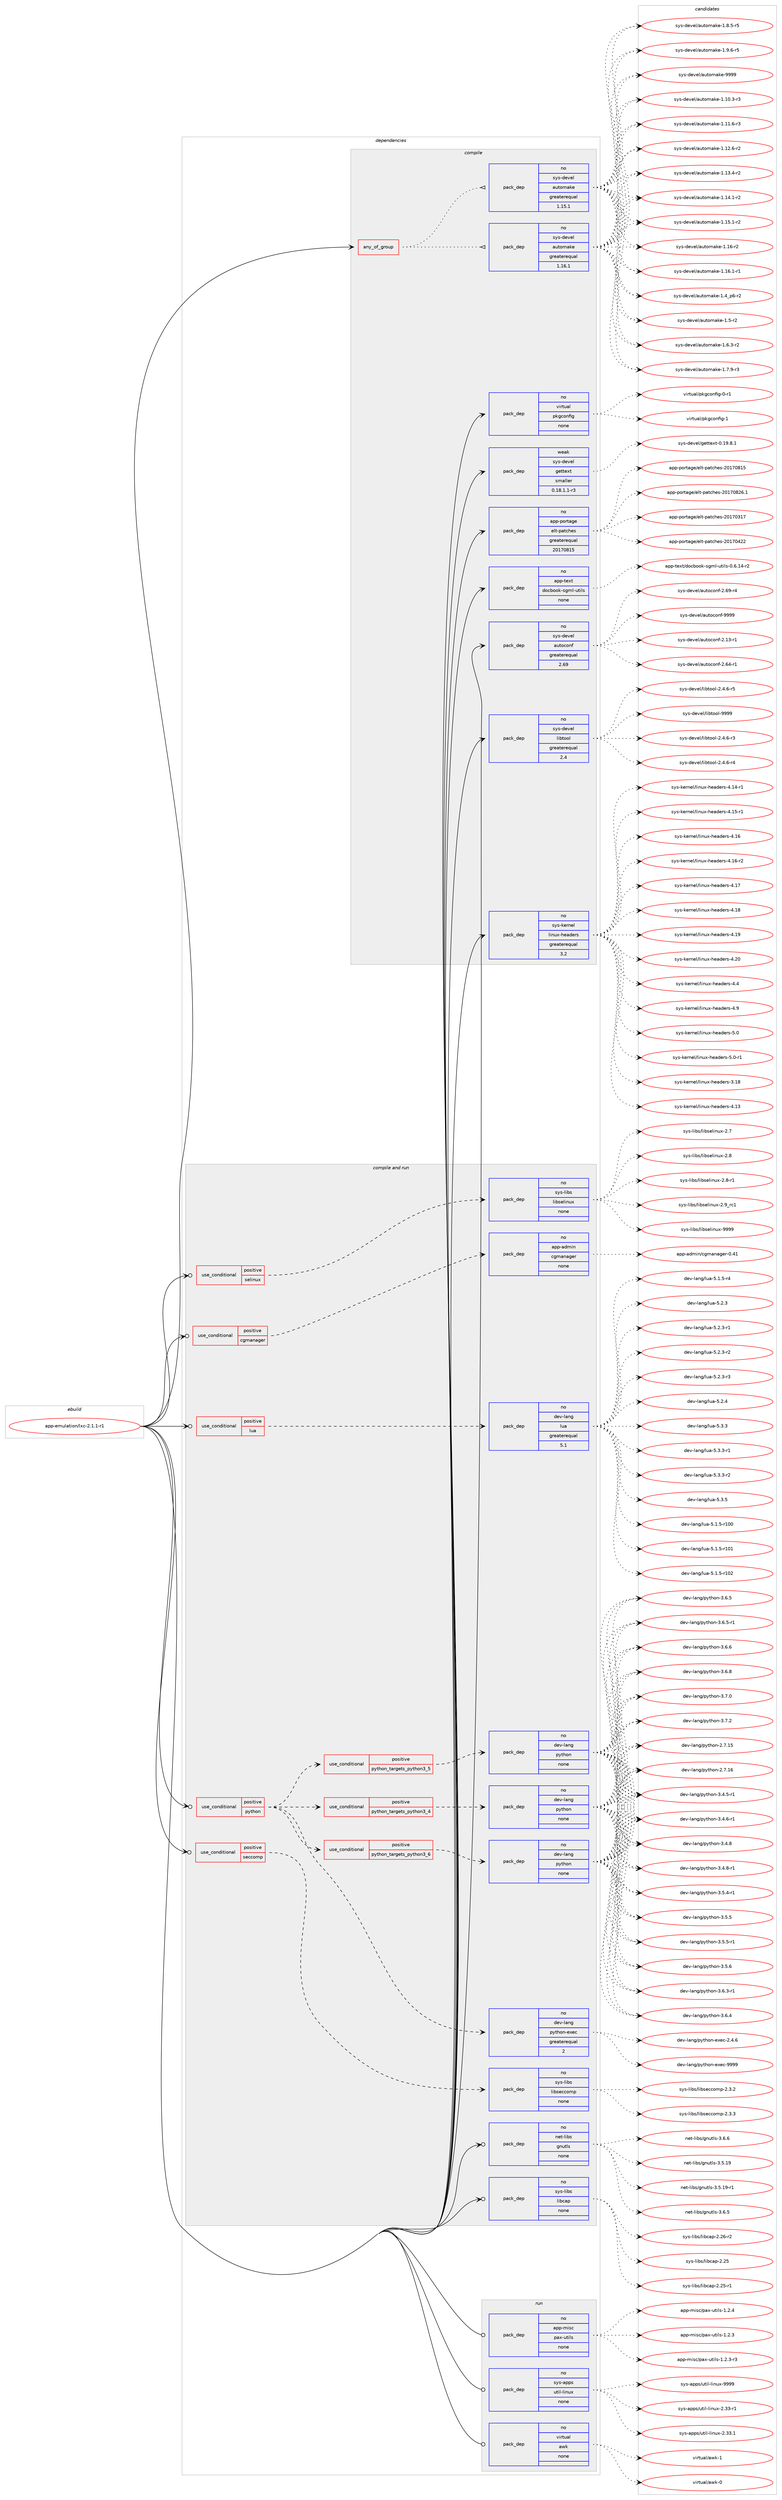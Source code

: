 digraph prolog {

# *************
# Graph options
# *************

newrank=true;
concentrate=true;
compound=true;
graph [rankdir=LR,fontname=Helvetica,fontsize=10,ranksep=1.5];#, ranksep=2.5, nodesep=0.2];
edge  [arrowhead=vee];
node  [fontname=Helvetica,fontsize=10];

# **********
# The ebuild
# **********

subgraph cluster_leftcol {
color=gray;
rank=same;
label=<<i>ebuild</i>>;
id [label="app-emulation/lxc-2.1.1-r1", color=red, width=4, href="../app-emulation/lxc-2.1.1-r1.svg"];
}

# ****************
# The dependencies
# ****************

subgraph cluster_midcol {
color=gray;
label=<<i>dependencies</i>>;
subgraph cluster_compile {
fillcolor="#eeeeee";
style=filled;
label=<<i>compile</i>>;
subgraph any19476 {
dependency1287034 [label=<<TABLE BORDER="0" CELLBORDER="1" CELLSPACING="0" CELLPADDING="4"><TR><TD CELLPADDING="10">any_of_group</TD></TR></TABLE>>, shape=none, color=red];subgraph pack916789 {
dependency1287035 [label=<<TABLE BORDER="0" CELLBORDER="1" CELLSPACING="0" CELLPADDING="4" WIDTH="220"><TR><TD ROWSPAN="6" CELLPADDING="30">pack_dep</TD></TR><TR><TD WIDTH="110">no</TD></TR><TR><TD>sys-devel</TD></TR><TR><TD>automake</TD></TR><TR><TD>greaterequal</TD></TR><TR><TD>1.16.1</TD></TR></TABLE>>, shape=none, color=blue];
}
dependency1287034:e -> dependency1287035:w [weight=20,style="dotted",arrowhead="oinv"];
subgraph pack916790 {
dependency1287036 [label=<<TABLE BORDER="0" CELLBORDER="1" CELLSPACING="0" CELLPADDING="4" WIDTH="220"><TR><TD ROWSPAN="6" CELLPADDING="30">pack_dep</TD></TR><TR><TD WIDTH="110">no</TD></TR><TR><TD>sys-devel</TD></TR><TR><TD>automake</TD></TR><TR><TD>greaterequal</TD></TR><TR><TD>1.15.1</TD></TR></TABLE>>, shape=none, color=blue];
}
dependency1287034:e -> dependency1287036:w [weight=20,style="dotted",arrowhead="oinv"];
}
id:e -> dependency1287034:w [weight=20,style="solid",arrowhead="vee"];
subgraph pack916791 {
dependency1287037 [label=<<TABLE BORDER="0" CELLBORDER="1" CELLSPACING="0" CELLPADDING="4" WIDTH="220"><TR><TD ROWSPAN="6" CELLPADDING="30">pack_dep</TD></TR><TR><TD WIDTH="110">no</TD></TR><TR><TD>app-portage</TD></TR><TR><TD>elt-patches</TD></TR><TR><TD>greaterequal</TD></TR><TR><TD>20170815</TD></TR></TABLE>>, shape=none, color=blue];
}
id:e -> dependency1287037:w [weight=20,style="solid",arrowhead="vee"];
subgraph pack916792 {
dependency1287038 [label=<<TABLE BORDER="0" CELLBORDER="1" CELLSPACING="0" CELLPADDING="4" WIDTH="220"><TR><TD ROWSPAN="6" CELLPADDING="30">pack_dep</TD></TR><TR><TD WIDTH="110">no</TD></TR><TR><TD>app-text</TD></TR><TR><TD>docbook-sgml-utils</TD></TR><TR><TD>none</TD></TR><TR><TD></TD></TR></TABLE>>, shape=none, color=blue];
}
id:e -> dependency1287038:w [weight=20,style="solid",arrowhead="vee"];
subgraph pack916793 {
dependency1287039 [label=<<TABLE BORDER="0" CELLBORDER="1" CELLSPACING="0" CELLPADDING="4" WIDTH="220"><TR><TD ROWSPAN="6" CELLPADDING="30">pack_dep</TD></TR><TR><TD WIDTH="110">no</TD></TR><TR><TD>sys-devel</TD></TR><TR><TD>autoconf</TD></TR><TR><TD>greaterequal</TD></TR><TR><TD>2.69</TD></TR></TABLE>>, shape=none, color=blue];
}
id:e -> dependency1287039:w [weight=20,style="solid",arrowhead="vee"];
subgraph pack916794 {
dependency1287040 [label=<<TABLE BORDER="0" CELLBORDER="1" CELLSPACING="0" CELLPADDING="4" WIDTH="220"><TR><TD ROWSPAN="6" CELLPADDING="30">pack_dep</TD></TR><TR><TD WIDTH="110">no</TD></TR><TR><TD>sys-devel</TD></TR><TR><TD>libtool</TD></TR><TR><TD>greaterequal</TD></TR><TR><TD>2.4</TD></TR></TABLE>>, shape=none, color=blue];
}
id:e -> dependency1287040:w [weight=20,style="solid",arrowhead="vee"];
subgraph pack916795 {
dependency1287041 [label=<<TABLE BORDER="0" CELLBORDER="1" CELLSPACING="0" CELLPADDING="4" WIDTH="220"><TR><TD ROWSPAN="6" CELLPADDING="30">pack_dep</TD></TR><TR><TD WIDTH="110">no</TD></TR><TR><TD>sys-kernel</TD></TR><TR><TD>linux-headers</TD></TR><TR><TD>greaterequal</TD></TR><TR><TD>3.2</TD></TR></TABLE>>, shape=none, color=blue];
}
id:e -> dependency1287041:w [weight=20,style="solid",arrowhead="vee"];
subgraph pack916796 {
dependency1287042 [label=<<TABLE BORDER="0" CELLBORDER="1" CELLSPACING="0" CELLPADDING="4" WIDTH="220"><TR><TD ROWSPAN="6" CELLPADDING="30">pack_dep</TD></TR><TR><TD WIDTH="110">no</TD></TR><TR><TD>virtual</TD></TR><TR><TD>pkgconfig</TD></TR><TR><TD>none</TD></TR><TR><TD></TD></TR></TABLE>>, shape=none, color=blue];
}
id:e -> dependency1287042:w [weight=20,style="solid",arrowhead="vee"];
subgraph pack916797 {
dependency1287043 [label=<<TABLE BORDER="0" CELLBORDER="1" CELLSPACING="0" CELLPADDING="4" WIDTH="220"><TR><TD ROWSPAN="6" CELLPADDING="30">pack_dep</TD></TR><TR><TD WIDTH="110">weak</TD></TR><TR><TD>sys-devel</TD></TR><TR><TD>gettext</TD></TR><TR><TD>smaller</TD></TR><TR><TD>0.18.1.1-r3</TD></TR></TABLE>>, shape=none, color=blue];
}
id:e -> dependency1287043:w [weight=20,style="solid",arrowhead="vee"];
}
subgraph cluster_compileandrun {
fillcolor="#eeeeee";
style=filled;
label=<<i>compile and run</i>>;
subgraph cond350241 {
dependency1287044 [label=<<TABLE BORDER="0" CELLBORDER="1" CELLSPACING="0" CELLPADDING="4"><TR><TD ROWSPAN="3" CELLPADDING="10">use_conditional</TD></TR><TR><TD>positive</TD></TR><TR><TD>cgmanager</TD></TR></TABLE>>, shape=none, color=red];
subgraph pack916798 {
dependency1287045 [label=<<TABLE BORDER="0" CELLBORDER="1" CELLSPACING="0" CELLPADDING="4" WIDTH="220"><TR><TD ROWSPAN="6" CELLPADDING="30">pack_dep</TD></TR><TR><TD WIDTH="110">no</TD></TR><TR><TD>app-admin</TD></TR><TR><TD>cgmanager</TD></TR><TR><TD>none</TD></TR><TR><TD></TD></TR></TABLE>>, shape=none, color=blue];
}
dependency1287044:e -> dependency1287045:w [weight=20,style="dashed",arrowhead="vee"];
}
id:e -> dependency1287044:w [weight=20,style="solid",arrowhead="odotvee"];
subgraph cond350242 {
dependency1287046 [label=<<TABLE BORDER="0" CELLBORDER="1" CELLSPACING="0" CELLPADDING="4"><TR><TD ROWSPAN="3" CELLPADDING="10">use_conditional</TD></TR><TR><TD>positive</TD></TR><TR><TD>lua</TD></TR></TABLE>>, shape=none, color=red];
subgraph pack916799 {
dependency1287047 [label=<<TABLE BORDER="0" CELLBORDER="1" CELLSPACING="0" CELLPADDING="4" WIDTH="220"><TR><TD ROWSPAN="6" CELLPADDING="30">pack_dep</TD></TR><TR><TD WIDTH="110">no</TD></TR><TR><TD>dev-lang</TD></TR><TR><TD>lua</TD></TR><TR><TD>greaterequal</TD></TR><TR><TD>5.1</TD></TR></TABLE>>, shape=none, color=blue];
}
dependency1287046:e -> dependency1287047:w [weight=20,style="dashed",arrowhead="vee"];
}
id:e -> dependency1287046:w [weight=20,style="solid",arrowhead="odotvee"];
subgraph cond350243 {
dependency1287048 [label=<<TABLE BORDER="0" CELLBORDER="1" CELLSPACING="0" CELLPADDING="4"><TR><TD ROWSPAN="3" CELLPADDING="10">use_conditional</TD></TR><TR><TD>positive</TD></TR><TR><TD>python</TD></TR></TABLE>>, shape=none, color=red];
subgraph cond350244 {
dependency1287049 [label=<<TABLE BORDER="0" CELLBORDER="1" CELLSPACING="0" CELLPADDING="4"><TR><TD ROWSPAN="3" CELLPADDING="10">use_conditional</TD></TR><TR><TD>positive</TD></TR><TR><TD>python_targets_python3_4</TD></TR></TABLE>>, shape=none, color=red];
subgraph pack916800 {
dependency1287050 [label=<<TABLE BORDER="0" CELLBORDER="1" CELLSPACING="0" CELLPADDING="4" WIDTH="220"><TR><TD ROWSPAN="6" CELLPADDING="30">pack_dep</TD></TR><TR><TD WIDTH="110">no</TD></TR><TR><TD>dev-lang</TD></TR><TR><TD>python</TD></TR><TR><TD>none</TD></TR><TR><TD></TD></TR></TABLE>>, shape=none, color=blue];
}
dependency1287049:e -> dependency1287050:w [weight=20,style="dashed",arrowhead="vee"];
}
dependency1287048:e -> dependency1287049:w [weight=20,style="dashed",arrowhead="vee"];
subgraph cond350245 {
dependency1287051 [label=<<TABLE BORDER="0" CELLBORDER="1" CELLSPACING="0" CELLPADDING="4"><TR><TD ROWSPAN="3" CELLPADDING="10">use_conditional</TD></TR><TR><TD>positive</TD></TR><TR><TD>python_targets_python3_5</TD></TR></TABLE>>, shape=none, color=red];
subgraph pack916801 {
dependency1287052 [label=<<TABLE BORDER="0" CELLBORDER="1" CELLSPACING="0" CELLPADDING="4" WIDTH="220"><TR><TD ROWSPAN="6" CELLPADDING="30">pack_dep</TD></TR><TR><TD WIDTH="110">no</TD></TR><TR><TD>dev-lang</TD></TR><TR><TD>python</TD></TR><TR><TD>none</TD></TR><TR><TD></TD></TR></TABLE>>, shape=none, color=blue];
}
dependency1287051:e -> dependency1287052:w [weight=20,style="dashed",arrowhead="vee"];
}
dependency1287048:e -> dependency1287051:w [weight=20,style="dashed",arrowhead="vee"];
subgraph cond350246 {
dependency1287053 [label=<<TABLE BORDER="0" CELLBORDER="1" CELLSPACING="0" CELLPADDING="4"><TR><TD ROWSPAN="3" CELLPADDING="10">use_conditional</TD></TR><TR><TD>positive</TD></TR><TR><TD>python_targets_python3_6</TD></TR></TABLE>>, shape=none, color=red];
subgraph pack916802 {
dependency1287054 [label=<<TABLE BORDER="0" CELLBORDER="1" CELLSPACING="0" CELLPADDING="4" WIDTH="220"><TR><TD ROWSPAN="6" CELLPADDING="30">pack_dep</TD></TR><TR><TD WIDTH="110">no</TD></TR><TR><TD>dev-lang</TD></TR><TR><TD>python</TD></TR><TR><TD>none</TD></TR><TR><TD></TD></TR></TABLE>>, shape=none, color=blue];
}
dependency1287053:e -> dependency1287054:w [weight=20,style="dashed",arrowhead="vee"];
}
dependency1287048:e -> dependency1287053:w [weight=20,style="dashed",arrowhead="vee"];
subgraph pack916803 {
dependency1287055 [label=<<TABLE BORDER="0" CELLBORDER="1" CELLSPACING="0" CELLPADDING="4" WIDTH="220"><TR><TD ROWSPAN="6" CELLPADDING="30">pack_dep</TD></TR><TR><TD WIDTH="110">no</TD></TR><TR><TD>dev-lang</TD></TR><TR><TD>python-exec</TD></TR><TR><TD>greaterequal</TD></TR><TR><TD>2</TD></TR></TABLE>>, shape=none, color=blue];
}
dependency1287048:e -> dependency1287055:w [weight=20,style="dashed",arrowhead="vee"];
}
id:e -> dependency1287048:w [weight=20,style="solid",arrowhead="odotvee"];
subgraph cond350247 {
dependency1287056 [label=<<TABLE BORDER="0" CELLBORDER="1" CELLSPACING="0" CELLPADDING="4"><TR><TD ROWSPAN="3" CELLPADDING="10">use_conditional</TD></TR><TR><TD>positive</TD></TR><TR><TD>seccomp</TD></TR></TABLE>>, shape=none, color=red];
subgraph pack916804 {
dependency1287057 [label=<<TABLE BORDER="0" CELLBORDER="1" CELLSPACING="0" CELLPADDING="4" WIDTH="220"><TR><TD ROWSPAN="6" CELLPADDING="30">pack_dep</TD></TR><TR><TD WIDTH="110">no</TD></TR><TR><TD>sys-libs</TD></TR><TR><TD>libseccomp</TD></TR><TR><TD>none</TD></TR><TR><TD></TD></TR></TABLE>>, shape=none, color=blue];
}
dependency1287056:e -> dependency1287057:w [weight=20,style="dashed",arrowhead="vee"];
}
id:e -> dependency1287056:w [weight=20,style="solid",arrowhead="odotvee"];
subgraph cond350248 {
dependency1287058 [label=<<TABLE BORDER="0" CELLBORDER="1" CELLSPACING="0" CELLPADDING="4"><TR><TD ROWSPAN="3" CELLPADDING="10">use_conditional</TD></TR><TR><TD>positive</TD></TR><TR><TD>selinux</TD></TR></TABLE>>, shape=none, color=red];
subgraph pack916805 {
dependency1287059 [label=<<TABLE BORDER="0" CELLBORDER="1" CELLSPACING="0" CELLPADDING="4" WIDTH="220"><TR><TD ROWSPAN="6" CELLPADDING="30">pack_dep</TD></TR><TR><TD WIDTH="110">no</TD></TR><TR><TD>sys-libs</TD></TR><TR><TD>libselinux</TD></TR><TR><TD>none</TD></TR><TR><TD></TD></TR></TABLE>>, shape=none, color=blue];
}
dependency1287058:e -> dependency1287059:w [weight=20,style="dashed",arrowhead="vee"];
}
id:e -> dependency1287058:w [weight=20,style="solid",arrowhead="odotvee"];
subgraph pack916806 {
dependency1287060 [label=<<TABLE BORDER="0" CELLBORDER="1" CELLSPACING="0" CELLPADDING="4" WIDTH="220"><TR><TD ROWSPAN="6" CELLPADDING="30">pack_dep</TD></TR><TR><TD WIDTH="110">no</TD></TR><TR><TD>net-libs</TD></TR><TR><TD>gnutls</TD></TR><TR><TD>none</TD></TR><TR><TD></TD></TR></TABLE>>, shape=none, color=blue];
}
id:e -> dependency1287060:w [weight=20,style="solid",arrowhead="odotvee"];
subgraph pack916807 {
dependency1287061 [label=<<TABLE BORDER="0" CELLBORDER="1" CELLSPACING="0" CELLPADDING="4" WIDTH="220"><TR><TD ROWSPAN="6" CELLPADDING="30">pack_dep</TD></TR><TR><TD WIDTH="110">no</TD></TR><TR><TD>sys-libs</TD></TR><TR><TD>libcap</TD></TR><TR><TD>none</TD></TR><TR><TD></TD></TR></TABLE>>, shape=none, color=blue];
}
id:e -> dependency1287061:w [weight=20,style="solid",arrowhead="odotvee"];
}
subgraph cluster_run {
fillcolor="#eeeeee";
style=filled;
label=<<i>run</i>>;
subgraph pack916808 {
dependency1287062 [label=<<TABLE BORDER="0" CELLBORDER="1" CELLSPACING="0" CELLPADDING="4" WIDTH="220"><TR><TD ROWSPAN="6" CELLPADDING="30">pack_dep</TD></TR><TR><TD WIDTH="110">no</TD></TR><TR><TD>app-misc</TD></TR><TR><TD>pax-utils</TD></TR><TR><TD>none</TD></TR><TR><TD></TD></TR></TABLE>>, shape=none, color=blue];
}
id:e -> dependency1287062:w [weight=20,style="solid",arrowhead="odot"];
subgraph pack916809 {
dependency1287063 [label=<<TABLE BORDER="0" CELLBORDER="1" CELLSPACING="0" CELLPADDING="4" WIDTH="220"><TR><TD ROWSPAN="6" CELLPADDING="30">pack_dep</TD></TR><TR><TD WIDTH="110">no</TD></TR><TR><TD>sys-apps</TD></TR><TR><TD>util-linux</TD></TR><TR><TD>none</TD></TR><TR><TD></TD></TR></TABLE>>, shape=none, color=blue];
}
id:e -> dependency1287063:w [weight=20,style="solid",arrowhead="odot"];
subgraph pack916810 {
dependency1287064 [label=<<TABLE BORDER="0" CELLBORDER="1" CELLSPACING="0" CELLPADDING="4" WIDTH="220"><TR><TD ROWSPAN="6" CELLPADDING="30">pack_dep</TD></TR><TR><TD WIDTH="110">no</TD></TR><TR><TD>virtual</TD></TR><TR><TD>awk</TD></TR><TR><TD>none</TD></TR><TR><TD></TD></TR></TABLE>>, shape=none, color=blue];
}
id:e -> dependency1287064:w [weight=20,style="solid",arrowhead="odot"];
}
}

# **************
# The candidates
# **************

subgraph cluster_choices {
rank=same;
color=gray;
label=<<i>candidates</i>>;

subgraph choice916789 {
color=black;
nodesep=1;
choice11512111545100101118101108479711711611110997107101454946494846514511451 [label="sys-devel/automake-1.10.3-r3", color=red, width=4,href="../sys-devel/automake-1.10.3-r3.svg"];
choice11512111545100101118101108479711711611110997107101454946494946544511451 [label="sys-devel/automake-1.11.6-r3", color=red, width=4,href="../sys-devel/automake-1.11.6-r3.svg"];
choice11512111545100101118101108479711711611110997107101454946495046544511450 [label="sys-devel/automake-1.12.6-r2", color=red, width=4,href="../sys-devel/automake-1.12.6-r2.svg"];
choice11512111545100101118101108479711711611110997107101454946495146524511450 [label="sys-devel/automake-1.13.4-r2", color=red, width=4,href="../sys-devel/automake-1.13.4-r2.svg"];
choice11512111545100101118101108479711711611110997107101454946495246494511450 [label="sys-devel/automake-1.14.1-r2", color=red, width=4,href="../sys-devel/automake-1.14.1-r2.svg"];
choice11512111545100101118101108479711711611110997107101454946495346494511450 [label="sys-devel/automake-1.15.1-r2", color=red, width=4,href="../sys-devel/automake-1.15.1-r2.svg"];
choice1151211154510010111810110847971171161111099710710145494649544511450 [label="sys-devel/automake-1.16-r2", color=red, width=4,href="../sys-devel/automake-1.16-r2.svg"];
choice11512111545100101118101108479711711611110997107101454946495446494511449 [label="sys-devel/automake-1.16.1-r1", color=red, width=4,href="../sys-devel/automake-1.16.1-r1.svg"];
choice115121115451001011181011084797117116111109971071014549465295112544511450 [label="sys-devel/automake-1.4_p6-r2", color=red, width=4,href="../sys-devel/automake-1.4_p6-r2.svg"];
choice11512111545100101118101108479711711611110997107101454946534511450 [label="sys-devel/automake-1.5-r2", color=red, width=4,href="../sys-devel/automake-1.5-r2.svg"];
choice115121115451001011181011084797117116111109971071014549465446514511450 [label="sys-devel/automake-1.6.3-r2", color=red, width=4,href="../sys-devel/automake-1.6.3-r2.svg"];
choice115121115451001011181011084797117116111109971071014549465546574511451 [label="sys-devel/automake-1.7.9-r3", color=red, width=4,href="../sys-devel/automake-1.7.9-r3.svg"];
choice115121115451001011181011084797117116111109971071014549465646534511453 [label="sys-devel/automake-1.8.5-r5", color=red, width=4,href="../sys-devel/automake-1.8.5-r5.svg"];
choice115121115451001011181011084797117116111109971071014549465746544511453 [label="sys-devel/automake-1.9.6-r5", color=red, width=4,href="../sys-devel/automake-1.9.6-r5.svg"];
choice115121115451001011181011084797117116111109971071014557575757 [label="sys-devel/automake-9999", color=red, width=4,href="../sys-devel/automake-9999.svg"];
dependency1287035:e -> choice11512111545100101118101108479711711611110997107101454946494846514511451:w [style=dotted,weight="100"];
dependency1287035:e -> choice11512111545100101118101108479711711611110997107101454946494946544511451:w [style=dotted,weight="100"];
dependency1287035:e -> choice11512111545100101118101108479711711611110997107101454946495046544511450:w [style=dotted,weight="100"];
dependency1287035:e -> choice11512111545100101118101108479711711611110997107101454946495146524511450:w [style=dotted,weight="100"];
dependency1287035:e -> choice11512111545100101118101108479711711611110997107101454946495246494511450:w [style=dotted,weight="100"];
dependency1287035:e -> choice11512111545100101118101108479711711611110997107101454946495346494511450:w [style=dotted,weight="100"];
dependency1287035:e -> choice1151211154510010111810110847971171161111099710710145494649544511450:w [style=dotted,weight="100"];
dependency1287035:e -> choice11512111545100101118101108479711711611110997107101454946495446494511449:w [style=dotted,weight="100"];
dependency1287035:e -> choice115121115451001011181011084797117116111109971071014549465295112544511450:w [style=dotted,weight="100"];
dependency1287035:e -> choice11512111545100101118101108479711711611110997107101454946534511450:w [style=dotted,weight="100"];
dependency1287035:e -> choice115121115451001011181011084797117116111109971071014549465446514511450:w [style=dotted,weight="100"];
dependency1287035:e -> choice115121115451001011181011084797117116111109971071014549465546574511451:w [style=dotted,weight="100"];
dependency1287035:e -> choice115121115451001011181011084797117116111109971071014549465646534511453:w [style=dotted,weight="100"];
dependency1287035:e -> choice115121115451001011181011084797117116111109971071014549465746544511453:w [style=dotted,weight="100"];
dependency1287035:e -> choice115121115451001011181011084797117116111109971071014557575757:w [style=dotted,weight="100"];
}
subgraph choice916790 {
color=black;
nodesep=1;
choice11512111545100101118101108479711711611110997107101454946494846514511451 [label="sys-devel/automake-1.10.3-r3", color=red, width=4,href="../sys-devel/automake-1.10.3-r3.svg"];
choice11512111545100101118101108479711711611110997107101454946494946544511451 [label="sys-devel/automake-1.11.6-r3", color=red, width=4,href="../sys-devel/automake-1.11.6-r3.svg"];
choice11512111545100101118101108479711711611110997107101454946495046544511450 [label="sys-devel/automake-1.12.6-r2", color=red, width=4,href="../sys-devel/automake-1.12.6-r2.svg"];
choice11512111545100101118101108479711711611110997107101454946495146524511450 [label="sys-devel/automake-1.13.4-r2", color=red, width=4,href="../sys-devel/automake-1.13.4-r2.svg"];
choice11512111545100101118101108479711711611110997107101454946495246494511450 [label="sys-devel/automake-1.14.1-r2", color=red, width=4,href="../sys-devel/automake-1.14.1-r2.svg"];
choice11512111545100101118101108479711711611110997107101454946495346494511450 [label="sys-devel/automake-1.15.1-r2", color=red, width=4,href="../sys-devel/automake-1.15.1-r2.svg"];
choice1151211154510010111810110847971171161111099710710145494649544511450 [label="sys-devel/automake-1.16-r2", color=red, width=4,href="../sys-devel/automake-1.16-r2.svg"];
choice11512111545100101118101108479711711611110997107101454946495446494511449 [label="sys-devel/automake-1.16.1-r1", color=red, width=4,href="../sys-devel/automake-1.16.1-r1.svg"];
choice115121115451001011181011084797117116111109971071014549465295112544511450 [label="sys-devel/automake-1.4_p6-r2", color=red, width=4,href="../sys-devel/automake-1.4_p6-r2.svg"];
choice11512111545100101118101108479711711611110997107101454946534511450 [label="sys-devel/automake-1.5-r2", color=red, width=4,href="../sys-devel/automake-1.5-r2.svg"];
choice115121115451001011181011084797117116111109971071014549465446514511450 [label="sys-devel/automake-1.6.3-r2", color=red, width=4,href="../sys-devel/automake-1.6.3-r2.svg"];
choice115121115451001011181011084797117116111109971071014549465546574511451 [label="sys-devel/automake-1.7.9-r3", color=red, width=4,href="../sys-devel/automake-1.7.9-r3.svg"];
choice115121115451001011181011084797117116111109971071014549465646534511453 [label="sys-devel/automake-1.8.5-r5", color=red, width=4,href="../sys-devel/automake-1.8.5-r5.svg"];
choice115121115451001011181011084797117116111109971071014549465746544511453 [label="sys-devel/automake-1.9.6-r5", color=red, width=4,href="../sys-devel/automake-1.9.6-r5.svg"];
choice115121115451001011181011084797117116111109971071014557575757 [label="sys-devel/automake-9999", color=red, width=4,href="../sys-devel/automake-9999.svg"];
dependency1287036:e -> choice11512111545100101118101108479711711611110997107101454946494846514511451:w [style=dotted,weight="100"];
dependency1287036:e -> choice11512111545100101118101108479711711611110997107101454946494946544511451:w [style=dotted,weight="100"];
dependency1287036:e -> choice11512111545100101118101108479711711611110997107101454946495046544511450:w [style=dotted,weight="100"];
dependency1287036:e -> choice11512111545100101118101108479711711611110997107101454946495146524511450:w [style=dotted,weight="100"];
dependency1287036:e -> choice11512111545100101118101108479711711611110997107101454946495246494511450:w [style=dotted,weight="100"];
dependency1287036:e -> choice11512111545100101118101108479711711611110997107101454946495346494511450:w [style=dotted,weight="100"];
dependency1287036:e -> choice1151211154510010111810110847971171161111099710710145494649544511450:w [style=dotted,weight="100"];
dependency1287036:e -> choice11512111545100101118101108479711711611110997107101454946495446494511449:w [style=dotted,weight="100"];
dependency1287036:e -> choice115121115451001011181011084797117116111109971071014549465295112544511450:w [style=dotted,weight="100"];
dependency1287036:e -> choice11512111545100101118101108479711711611110997107101454946534511450:w [style=dotted,weight="100"];
dependency1287036:e -> choice115121115451001011181011084797117116111109971071014549465446514511450:w [style=dotted,weight="100"];
dependency1287036:e -> choice115121115451001011181011084797117116111109971071014549465546574511451:w [style=dotted,weight="100"];
dependency1287036:e -> choice115121115451001011181011084797117116111109971071014549465646534511453:w [style=dotted,weight="100"];
dependency1287036:e -> choice115121115451001011181011084797117116111109971071014549465746544511453:w [style=dotted,weight="100"];
dependency1287036:e -> choice115121115451001011181011084797117116111109971071014557575757:w [style=dotted,weight="100"];
}
subgraph choice916791 {
color=black;
nodesep=1;
choice97112112451121111141169710310147101108116451129711699104101115455048495548514955 [label="app-portage/elt-patches-20170317", color=red, width=4,href="../app-portage/elt-patches-20170317.svg"];
choice97112112451121111141169710310147101108116451129711699104101115455048495548525050 [label="app-portage/elt-patches-20170422", color=red, width=4,href="../app-portage/elt-patches-20170422.svg"];
choice97112112451121111141169710310147101108116451129711699104101115455048495548564953 [label="app-portage/elt-patches-20170815", color=red, width=4,href="../app-portage/elt-patches-20170815.svg"];
choice971121124511211111411697103101471011081164511297116991041011154550484955485650544649 [label="app-portage/elt-patches-20170826.1", color=red, width=4,href="../app-portage/elt-patches-20170826.1.svg"];
dependency1287037:e -> choice97112112451121111141169710310147101108116451129711699104101115455048495548514955:w [style=dotted,weight="100"];
dependency1287037:e -> choice97112112451121111141169710310147101108116451129711699104101115455048495548525050:w [style=dotted,weight="100"];
dependency1287037:e -> choice97112112451121111141169710310147101108116451129711699104101115455048495548564953:w [style=dotted,weight="100"];
dependency1287037:e -> choice971121124511211111411697103101471011081164511297116991041011154550484955485650544649:w [style=dotted,weight="100"];
}
subgraph choice916792 {
color=black;
nodesep=1;
choice97112112451161011201164710011199981111111074511510310910845117116105108115454846544649524511450 [label="app-text/docbook-sgml-utils-0.6.14-r2", color=red, width=4,href="../app-text/docbook-sgml-utils-0.6.14-r2.svg"];
dependency1287038:e -> choice97112112451161011201164710011199981111111074511510310910845117116105108115454846544649524511450:w [style=dotted,weight="100"];
}
subgraph choice916793 {
color=black;
nodesep=1;
choice1151211154510010111810110847971171161119911111010245504649514511449 [label="sys-devel/autoconf-2.13-r1", color=red, width=4,href="../sys-devel/autoconf-2.13-r1.svg"];
choice1151211154510010111810110847971171161119911111010245504654524511449 [label="sys-devel/autoconf-2.64-r1", color=red, width=4,href="../sys-devel/autoconf-2.64-r1.svg"];
choice1151211154510010111810110847971171161119911111010245504654574511452 [label="sys-devel/autoconf-2.69-r4", color=red, width=4,href="../sys-devel/autoconf-2.69-r4.svg"];
choice115121115451001011181011084797117116111991111101024557575757 [label="sys-devel/autoconf-9999", color=red, width=4,href="../sys-devel/autoconf-9999.svg"];
dependency1287039:e -> choice1151211154510010111810110847971171161119911111010245504649514511449:w [style=dotted,weight="100"];
dependency1287039:e -> choice1151211154510010111810110847971171161119911111010245504654524511449:w [style=dotted,weight="100"];
dependency1287039:e -> choice1151211154510010111810110847971171161119911111010245504654574511452:w [style=dotted,weight="100"];
dependency1287039:e -> choice115121115451001011181011084797117116111991111101024557575757:w [style=dotted,weight="100"];
}
subgraph choice916794 {
color=black;
nodesep=1;
choice1151211154510010111810110847108105981161111111084550465246544511451 [label="sys-devel/libtool-2.4.6-r3", color=red, width=4,href="../sys-devel/libtool-2.4.6-r3.svg"];
choice1151211154510010111810110847108105981161111111084550465246544511452 [label="sys-devel/libtool-2.4.6-r4", color=red, width=4,href="../sys-devel/libtool-2.4.6-r4.svg"];
choice1151211154510010111810110847108105981161111111084550465246544511453 [label="sys-devel/libtool-2.4.6-r5", color=red, width=4,href="../sys-devel/libtool-2.4.6-r5.svg"];
choice1151211154510010111810110847108105981161111111084557575757 [label="sys-devel/libtool-9999", color=red, width=4,href="../sys-devel/libtool-9999.svg"];
dependency1287040:e -> choice1151211154510010111810110847108105981161111111084550465246544511451:w [style=dotted,weight="100"];
dependency1287040:e -> choice1151211154510010111810110847108105981161111111084550465246544511452:w [style=dotted,weight="100"];
dependency1287040:e -> choice1151211154510010111810110847108105981161111111084550465246544511453:w [style=dotted,weight="100"];
dependency1287040:e -> choice1151211154510010111810110847108105981161111111084557575757:w [style=dotted,weight="100"];
}
subgraph choice916795 {
color=black;
nodesep=1;
choice115121115451071011141101011084710810511011712045104101971001011141154551464956 [label="sys-kernel/linux-headers-3.18", color=red, width=4,href="../sys-kernel/linux-headers-3.18.svg"];
choice115121115451071011141101011084710810511011712045104101971001011141154552464951 [label="sys-kernel/linux-headers-4.13", color=red, width=4,href="../sys-kernel/linux-headers-4.13.svg"];
choice1151211154510710111411010110847108105110117120451041019710010111411545524649524511449 [label="sys-kernel/linux-headers-4.14-r1", color=red, width=4,href="../sys-kernel/linux-headers-4.14-r1.svg"];
choice1151211154510710111411010110847108105110117120451041019710010111411545524649534511449 [label="sys-kernel/linux-headers-4.15-r1", color=red, width=4,href="../sys-kernel/linux-headers-4.15-r1.svg"];
choice115121115451071011141101011084710810511011712045104101971001011141154552464954 [label="sys-kernel/linux-headers-4.16", color=red, width=4,href="../sys-kernel/linux-headers-4.16.svg"];
choice1151211154510710111411010110847108105110117120451041019710010111411545524649544511450 [label="sys-kernel/linux-headers-4.16-r2", color=red, width=4,href="../sys-kernel/linux-headers-4.16-r2.svg"];
choice115121115451071011141101011084710810511011712045104101971001011141154552464955 [label="sys-kernel/linux-headers-4.17", color=red, width=4,href="../sys-kernel/linux-headers-4.17.svg"];
choice115121115451071011141101011084710810511011712045104101971001011141154552464956 [label="sys-kernel/linux-headers-4.18", color=red, width=4,href="../sys-kernel/linux-headers-4.18.svg"];
choice115121115451071011141101011084710810511011712045104101971001011141154552464957 [label="sys-kernel/linux-headers-4.19", color=red, width=4,href="../sys-kernel/linux-headers-4.19.svg"];
choice115121115451071011141101011084710810511011712045104101971001011141154552465048 [label="sys-kernel/linux-headers-4.20", color=red, width=4,href="../sys-kernel/linux-headers-4.20.svg"];
choice1151211154510710111411010110847108105110117120451041019710010111411545524652 [label="sys-kernel/linux-headers-4.4", color=red, width=4,href="../sys-kernel/linux-headers-4.4.svg"];
choice1151211154510710111411010110847108105110117120451041019710010111411545524657 [label="sys-kernel/linux-headers-4.9", color=red, width=4,href="../sys-kernel/linux-headers-4.9.svg"];
choice1151211154510710111411010110847108105110117120451041019710010111411545534648 [label="sys-kernel/linux-headers-5.0", color=red, width=4,href="../sys-kernel/linux-headers-5.0.svg"];
choice11512111545107101114110101108471081051101171204510410197100101114115455346484511449 [label="sys-kernel/linux-headers-5.0-r1", color=red, width=4,href="../sys-kernel/linux-headers-5.0-r1.svg"];
dependency1287041:e -> choice115121115451071011141101011084710810511011712045104101971001011141154551464956:w [style=dotted,weight="100"];
dependency1287041:e -> choice115121115451071011141101011084710810511011712045104101971001011141154552464951:w [style=dotted,weight="100"];
dependency1287041:e -> choice1151211154510710111411010110847108105110117120451041019710010111411545524649524511449:w [style=dotted,weight="100"];
dependency1287041:e -> choice1151211154510710111411010110847108105110117120451041019710010111411545524649534511449:w [style=dotted,weight="100"];
dependency1287041:e -> choice115121115451071011141101011084710810511011712045104101971001011141154552464954:w [style=dotted,weight="100"];
dependency1287041:e -> choice1151211154510710111411010110847108105110117120451041019710010111411545524649544511450:w [style=dotted,weight="100"];
dependency1287041:e -> choice115121115451071011141101011084710810511011712045104101971001011141154552464955:w [style=dotted,weight="100"];
dependency1287041:e -> choice115121115451071011141101011084710810511011712045104101971001011141154552464956:w [style=dotted,weight="100"];
dependency1287041:e -> choice115121115451071011141101011084710810511011712045104101971001011141154552464957:w [style=dotted,weight="100"];
dependency1287041:e -> choice115121115451071011141101011084710810511011712045104101971001011141154552465048:w [style=dotted,weight="100"];
dependency1287041:e -> choice1151211154510710111411010110847108105110117120451041019710010111411545524652:w [style=dotted,weight="100"];
dependency1287041:e -> choice1151211154510710111411010110847108105110117120451041019710010111411545524657:w [style=dotted,weight="100"];
dependency1287041:e -> choice1151211154510710111411010110847108105110117120451041019710010111411545534648:w [style=dotted,weight="100"];
dependency1287041:e -> choice11512111545107101114110101108471081051101171204510410197100101114115455346484511449:w [style=dotted,weight="100"];
}
subgraph choice916796 {
color=black;
nodesep=1;
choice11810511411611797108471121071039911111010210510345484511449 [label="virtual/pkgconfig-0-r1", color=red, width=4,href="../virtual/pkgconfig-0-r1.svg"];
choice1181051141161179710847112107103991111101021051034549 [label="virtual/pkgconfig-1", color=red, width=4,href="../virtual/pkgconfig-1.svg"];
dependency1287042:e -> choice11810511411611797108471121071039911111010210510345484511449:w [style=dotted,weight="100"];
dependency1287042:e -> choice1181051141161179710847112107103991111101021051034549:w [style=dotted,weight="100"];
}
subgraph choice916797 {
color=black;
nodesep=1;
choice1151211154510010111810110847103101116116101120116454846495746564649 [label="sys-devel/gettext-0.19.8.1", color=red, width=4,href="../sys-devel/gettext-0.19.8.1.svg"];
dependency1287043:e -> choice1151211154510010111810110847103101116116101120116454846495746564649:w [style=dotted,weight="100"];
}
subgraph choice916798 {
color=black;
nodesep=1;
choice971121124597100109105110479910310997110971031011144548465249 [label="app-admin/cgmanager-0.41", color=red, width=4,href="../app-admin/cgmanager-0.41.svg"];
dependency1287045:e -> choice971121124597100109105110479910310997110971031011144548465249:w [style=dotted,weight="100"];
}
subgraph choice916799 {
color=black;
nodesep=1;
choice1001011184510897110103471081179745534649465345114494848 [label="dev-lang/lua-5.1.5-r100", color=red, width=4,href="../dev-lang/lua-5.1.5-r100.svg"];
choice1001011184510897110103471081179745534649465345114494849 [label="dev-lang/lua-5.1.5-r101", color=red, width=4,href="../dev-lang/lua-5.1.5-r101.svg"];
choice1001011184510897110103471081179745534649465345114494850 [label="dev-lang/lua-5.1.5-r102", color=red, width=4,href="../dev-lang/lua-5.1.5-r102.svg"];
choice100101118451089711010347108117974553464946534511452 [label="dev-lang/lua-5.1.5-r4", color=red, width=4,href="../dev-lang/lua-5.1.5-r4.svg"];
choice10010111845108971101034710811797455346504651 [label="dev-lang/lua-5.2.3", color=red, width=4,href="../dev-lang/lua-5.2.3.svg"];
choice100101118451089711010347108117974553465046514511449 [label="dev-lang/lua-5.2.3-r1", color=red, width=4,href="../dev-lang/lua-5.2.3-r1.svg"];
choice100101118451089711010347108117974553465046514511450 [label="dev-lang/lua-5.2.3-r2", color=red, width=4,href="../dev-lang/lua-5.2.3-r2.svg"];
choice100101118451089711010347108117974553465046514511451 [label="dev-lang/lua-5.2.3-r3", color=red, width=4,href="../dev-lang/lua-5.2.3-r3.svg"];
choice10010111845108971101034710811797455346504652 [label="dev-lang/lua-5.2.4", color=red, width=4,href="../dev-lang/lua-5.2.4.svg"];
choice10010111845108971101034710811797455346514651 [label="dev-lang/lua-5.3.3", color=red, width=4,href="../dev-lang/lua-5.3.3.svg"];
choice100101118451089711010347108117974553465146514511449 [label="dev-lang/lua-5.3.3-r1", color=red, width=4,href="../dev-lang/lua-5.3.3-r1.svg"];
choice100101118451089711010347108117974553465146514511450 [label="dev-lang/lua-5.3.3-r2", color=red, width=4,href="../dev-lang/lua-5.3.3-r2.svg"];
choice10010111845108971101034710811797455346514653 [label="dev-lang/lua-5.3.5", color=red, width=4,href="../dev-lang/lua-5.3.5.svg"];
dependency1287047:e -> choice1001011184510897110103471081179745534649465345114494848:w [style=dotted,weight="100"];
dependency1287047:e -> choice1001011184510897110103471081179745534649465345114494849:w [style=dotted,weight="100"];
dependency1287047:e -> choice1001011184510897110103471081179745534649465345114494850:w [style=dotted,weight="100"];
dependency1287047:e -> choice100101118451089711010347108117974553464946534511452:w [style=dotted,weight="100"];
dependency1287047:e -> choice10010111845108971101034710811797455346504651:w [style=dotted,weight="100"];
dependency1287047:e -> choice100101118451089711010347108117974553465046514511449:w [style=dotted,weight="100"];
dependency1287047:e -> choice100101118451089711010347108117974553465046514511450:w [style=dotted,weight="100"];
dependency1287047:e -> choice100101118451089711010347108117974553465046514511451:w [style=dotted,weight="100"];
dependency1287047:e -> choice10010111845108971101034710811797455346504652:w [style=dotted,weight="100"];
dependency1287047:e -> choice10010111845108971101034710811797455346514651:w [style=dotted,weight="100"];
dependency1287047:e -> choice100101118451089711010347108117974553465146514511449:w [style=dotted,weight="100"];
dependency1287047:e -> choice100101118451089711010347108117974553465146514511450:w [style=dotted,weight="100"];
dependency1287047:e -> choice10010111845108971101034710811797455346514653:w [style=dotted,weight="100"];
}
subgraph choice916800 {
color=black;
nodesep=1;
choice10010111845108971101034711212111610411111045504655464953 [label="dev-lang/python-2.7.15", color=red, width=4,href="../dev-lang/python-2.7.15.svg"];
choice10010111845108971101034711212111610411111045504655464954 [label="dev-lang/python-2.7.16", color=red, width=4,href="../dev-lang/python-2.7.16.svg"];
choice1001011184510897110103471121211161041111104551465246534511449 [label="dev-lang/python-3.4.5-r1", color=red, width=4,href="../dev-lang/python-3.4.5-r1.svg"];
choice1001011184510897110103471121211161041111104551465246544511449 [label="dev-lang/python-3.4.6-r1", color=red, width=4,href="../dev-lang/python-3.4.6-r1.svg"];
choice100101118451089711010347112121116104111110455146524656 [label="dev-lang/python-3.4.8", color=red, width=4,href="../dev-lang/python-3.4.8.svg"];
choice1001011184510897110103471121211161041111104551465246564511449 [label="dev-lang/python-3.4.8-r1", color=red, width=4,href="../dev-lang/python-3.4.8-r1.svg"];
choice1001011184510897110103471121211161041111104551465346524511449 [label="dev-lang/python-3.5.4-r1", color=red, width=4,href="../dev-lang/python-3.5.4-r1.svg"];
choice100101118451089711010347112121116104111110455146534653 [label="dev-lang/python-3.5.5", color=red, width=4,href="../dev-lang/python-3.5.5.svg"];
choice1001011184510897110103471121211161041111104551465346534511449 [label="dev-lang/python-3.5.5-r1", color=red, width=4,href="../dev-lang/python-3.5.5-r1.svg"];
choice100101118451089711010347112121116104111110455146534654 [label="dev-lang/python-3.5.6", color=red, width=4,href="../dev-lang/python-3.5.6.svg"];
choice1001011184510897110103471121211161041111104551465446514511449 [label="dev-lang/python-3.6.3-r1", color=red, width=4,href="../dev-lang/python-3.6.3-r1.svg"];
choice100101118451089711010347112121116104111110455146544652 [label="dev-lang/python-3.6.4", color=red, width=4,href="../dev-lang/python-3.6.4.svg"];
choice100101118451089711010347112121116104111110455146544653 [label="dev-lang/python-3.6.5", color=red, width=4,href="../dev-lang/python-3.6.5.svg"];
choice1001011184510897110103471121211161041111104551465446534511449 [label="dev-lang/python-3.6.5-r1", color=red, width=4,href="../dev-lang/python-3.6.5-r1.svg"];
choice100101118451089711010347112121116104111110455146544654 [label="dev-lang/python-3.6.6", color=red, width=4,href="../dev-lang/python-3.6.6.svg"];
choice100101118451089711010347112121116104111110455146544656 [label="dev-lang/python-3.6.8", color=red, width=4,href="../dev-lang/python-3.6.8.svg"];
choice100101118451089711010347112121116104111110455146554648 [label="dev-lang/python-3.7.0", color=red, width=4,href="../dev-lang/python-3.7.0.svg"];
choice100101118451089711010347112121116104111110455146554650 [label="dev-lang/python-3.7.2", color=red, width=4,href="../dev-lang/python-3.7.2.svg"];
dependency1287050:e -> choice10010111845108971101034711212111610411111045504655464953:w [style=dotted,weight="100"];
dependency1287050:e -> choice10010111845108971101034711212111610411111045504655464954:w [style=dotted,weight="100"];
dependency1287050:e -> choice1001011184510897110103471121211161041111104551465246534511449:w [style=dotted,weight="100"];
dependency1287050:e -> choice1001011184510897110103471121211161041111104551465246544511449:w [style=dotted,weight="100"];
dependency1287050:e -> choice100101118451089711010347112121116104111110455146524656:w [style=dotted,weight="100"];
dependency1287050:e -> choice1001011184510897110103471121211161041111104551465246564511449:w [style=dotted,weight="100"];
dependency1287050:e -> choice1001011184510897110103471121211161041111104551465346524511449:w [style=dotted,weight="100"];
dependency1287050:e -> choice100101118451089711010347112121116104111110455146534653:w [style=dotted,weight="100"];
dependency1287050:e -> choice1001011184510897110103471121211161041111104551465346534511449:w [style=dotted,weight="100"];
dependency1287050:e -> choice100101118451089711010347112121116104111110455146534654:w [style=dotted,weight="100"];
dependency1287050:e -> choice1001011184510897110103471121211161041111104551465446514511449:w [style=dotted,weight="100"];
dependency1287050:e -> choice100101118451089711010347112121116104111110455146544652:w [style=dotted,weight="100"];
dependency1287050:e -> choice100101118451089711010347112121116104111110455146544653:w [style=dotted,weight="100"];
dependency1287050:e -> choice1001011184510897110103471121211161041111104551465446534511449:w [style=dotted,weight="100"];
dependency1287050:e -> choice100101118451089711010347112121116104111110455146544654:w [style=dotted,weight="100"];
dependency1287050:e -> choice100101118451089711010347112121116104111110455146544656:w [style=dotted,weight="100"];
dependency1287050:e -> choice100101118451089711010347112121116104111110455146554648:w [style=dotted,weight="100"];
dependency1287050:e -> choice100101118451089711010347112121116104111110455146554650:w [style=dotted,weight="100"];
}
subgraph choice916801 {
color=black;
nodesep=1;
choice10010111845108971101034711212111610411111045504655464953 [label="dev-lang/python-2.7.15", color=red, width=4,href="../dev-lang/python-2.7.15.svg"];
choice10010111845108971101034711212111610411111045504655464954 [label="dev-lang/python-2.7.16", color=red, width=4,href="../dev-lang/python-2.7.16.svg"];
choice1001011184510897110103471121211161041111104551465246534511449 [label="dev-lang/python-3.4.5-r1", color=red, width=4,href="../dev-lang/python-3.4.5-r1.svg"];
choice1001011184510897110103471121211161041111104551465246544511449 [label="dev-lang/python-3.4.6-r1", color=red, width=4,href="../dev-lang/python-3.4.6-r1.svg"];
choice100101118451089711010347112121116104111110455146524656 [label="dev-lang/python-3.4.8", color=red, width=4,href="../dev-lang/python-3.4.8.svg"];
choice1001011184510897110103471121211161041111104551465246564511449 [label="dev-lang/python-3.4.8-r1", color=red, width=4,href="../dev-lang/python-3.4.8-r1.svg"];
choice1001011184510897110103471121211161041111104551465346524511449 [label="dev-lang/python-3.5.4-r1", color=red, width=4,href="../dev-lang/python-3.5.4-r1.svg"];
choice100101118451089711010347112121116104111110455146534653 [label="dev-lang/python-3.5.5", color=red, width=4,href="../dev-lang/python-3.5.5.svg"];
choice1001011184510897110103471121211161041111104551465346534511449 [label="dev-lang/python-3.5.5-r1", color=red, width=4,href="../dev-lang/python-3.5.5-r1.svg"];
choice100101118451089711010347112121116104111110455146534654 [label="dev-lang/python-3.5.6", color=red, width=4,href="../dev-lang/python-3.5.6.svg"];
choice1001011184510897110103471121211161041111104551465446514511449 [label="dev-lang/python-3.6.3-r1", color=red, width=4,href="../dev-lang/python-3.6.3-r1.svg"];
choice100101118451089711010347112121116104111110455146544652 [label="dev-lang/python-3.6.4", color=red, width=4,href="../dev-lang/python-3.6.4.svg"];
choice100101118451089711010347112121116104111110455146544653 [label="dev-lang/python-3.6.5", color=red, width=4,href="../dev-lang/python-3.6.5.svg"];
choice1001011184510897110103471121211161041111104551465446534511449 [label="dev-lang/python-3.6.5-r1", color=red, width=4,href="../dev-lang/python-3.6.5-r1.svg"];
choice100101118451089711010347112121116104111110455146544654 [label="dev-lang/python-3.6.6", color=red, width=4,href="../dev-lang/python-3.6.6.svg"];
choice100101118451089711010347112121116104111110455146544656 [label="dev-lang/python-3.6.8", color=red, width=4,href="../dev-lang/python-3.6.8.svg"];
choice100101118451089711010347112121116104111110455146554648 [label="dev-lang/python-3.7.0", color=red, width=4,href="../dev-lang/python-3.7.0.svg"];
choice100101118451089711010347112121116104111110455146554650 [label="dev-lang/python-3.7.2", color=red, width=4,href="../dev-lang/python-3.7.2.svg"];
dependency1287052:e -> choice10010111845108971101034711212111610411111045504655464953:w [style=dotted,weight="100"];
dependency1287052:e -> choice10010111845108971101034711212111610411111045504655464954:w [style=dotted,weight="100"];
dependency1287052:e -> choice1001011184510897110103471121211161041111104551465246534511449:w [style=dotted,weight="100"];
dependency1287052:e -> choice1001011184510897110103471121211161041111104551465246544511449:w [style=dotted,weight="100"];
dependency1287052:e -> choice100101118451089711010347112121116104111110455146524656:w [style=dotted,weight="100"];
dependency1287052:e -> choice1001011184510897110103471121211161041111104551465246564511449:w [style=dotted,weight="100"];
dependency1287052:e -> choice1001011184510897110103471121211161041111104551465346524511449:w [style=dotted,weight="100"];
dependency1287052:e -> choice100101118451089711010347112121116104111110455146534653:w [style=dotted,weight="100"];
dependency1287052:e -> choice1001011184510897110103471121211161041111104551465346534511449:w [style=dotted,weight="100"];
dependency1287052:e -> choice100101118451089711010347112121116104111110455146534654:w [style=dotted,weight="100"];
dependency1287052:e -> choice1001011184510897110103471121211161041111104551465446514511449:w [style=dotted,weight="100"];
dependency1287052:e -> choice100101118451089711010347112121116104111110455146544652:w [style=dotted,weight="100"];
dependency1287052:e -> choice100101118451089711010347112121116104111110455146544653:w [style=dotted,weight="100"];
dependency1287052:e -> choice1001011184510897110103471121211161041111104551465446534511449:w [style=dotted,weight="100"];
dependency1287052:e -> choice100101118451089711010347112121116104111110455146544654:w [style=dotted,weight="100"];
dependency1287052:e -> choice100101118451089711010347112121116104111110455146544656:w [style=dotted,weight="100"];
dependency1287052:e -> choice100101118451089711010347112121116104111110455146554648:w [style=dotted,weight="100"];
dependency1287052:e -> choice100101118451089711010347112121116104111110455146554650:w [style=dotted,weight="100"];
}
subgraph choice916802 {
color=black;
nodesep=1;
choice10010111845108971101034711212111610411111045504655464953 [label="dev-lang/python-2.7.15", color=red, width=4,href="../dev-lang/python-2.7.15.svg"];
choice10010111845108971101034711212111610411111045504655464954 [label="dev-lang/python-2.7.16", color=red, width=4,href="../dev-lang/python-2.7.16.svg"];
choice1001011184510897110103471121211161041111104551465246534511449 [label="dev-lang/python-3.4.5-r1", color=red, width=4,href="../dev-lang/python-3.4.5-r1.svg"];
choice1001011184510897110103471121211161041111104551465246544511449 [label="dev-lang/python-3.4.6-r1", color=red, width=4,href="../dev-lang/python-3.4.6-r1.svg"];
choice100101118451089711010347112121116104111110455146524656 [label="dev-lang/python-3.4.8", color=red, width=4,href="../dev-lang/python-3.4.8.svg"];
choice1001011184510897110103471121211161041111104551465246564511449 [label="dev-lang/python-3.4.8-r1", color=red, width=4,href="../dev-lang/python-3.4.8-r1.svg"];
choice1001011184510897110103471121211161041111104551465346524511449 [label="dev-lang/python-3.5.4-r1", color=red, width=4,href="../dev-lang/python-3.5.4-r1.svg"];
choice100101118451089711010347112121116104111110455146534653 [label="dev-lang/python-3.5.5", color=red, width=4,href="../dev-lang/python-3.5.5.svg"];
choice1001011184510897110103471121211161041111104551465346534511449 [label="dev-lang/python-3.5.5-r1", color=red, width=4,href="../dev-lang/python-3.5.5-r1.svg"];
choice100101118451089711010347112121116104111110455146534654 [label="dev-lang/python-3.5.6", color=red, width=4,href="../dev-lang/python-3.5.6.svg"];
choice1001011184510897110103471121211161041111104551465446514511449 [label="dev-lang/python-3.6.3-r1", color=red, width=4,href="../dev-lang/python-3.6.3-r1.svg"];
choice100101118451089711010347112121116104111110455146544652 [label="dev-lang/python-3.6.4", color=red, width=4,href="../dev-lang/python-3.6.4.svg"];
choice100101118451089711010347112121116104111110455146544653 [label="dev-lang/python-3.6.5", color=red, width=4,href="../dev-lang/python-3.6.5.svg"];
choice1001011184510897110103471121211161041111104551465446534511449 [label="dev-lang/python-3.6.5-r1", color=red, width=4,href="../dev-lang/python-3.6.5-r1.svg"];
choice100101118451089711010347112121116104111110455146544654 [label="dev-lang/python-3.6.6", color=red, width=4,href="../dev-lang/python-3.6.6.svg"];
choice100101118451089711010347112121116104111110455146544656 [label="dev-lang/python-3.6.8", color=red, width=4,href="../dev-lang/python-3.6.8.svg"];
choice100101118451089711010347112121116104111110455146554648 [label="dev-lang/python-3.7.0", color=red, width=4,href="../dev-lang/python-3.7.0.svg"];
choice100101118451089711010347112121116104111110455146554650 [label="dev-lang/python-3.7.2", color=red, width=4,href="../dev-lang/python-3.7.2.svg"];
dependency1287054:e -> choice10010111845108971101034711212111610411111045504655464953:w [style=dotted,weight="100"];
dependency1287054:e -> choice10010111845108971101034711212111610411111045504655464954:w [style=dotted,weight="100"];
dependency1287054:e -> choice1001011184510897110103471121211161041111104551465246534511449:w [style=dotted,weight="100"];
dependency1287054:e -> choice1001011184510897110103471121211161041111104551465246544511449:w [style=dotted,weight="100"];
dependency1287054:e -> choice100101118451089711010347112121116104111110455146524656:w [style=dotted,weight="100"];
dependency1287054:e -> choice1001011184510897110103471121211161041111104551465246564511449:w [style=dotted,weight="100"];
dependency1287054:e -> choice1001011184510897110103471121211161041111104551465346524511449:w [style=dotted,weight="100"];
dependency1287054:e -> choice100101118451089711010347112121116104111110455146534653:w [style=dotted,weight="100"];
dependency1287054:e -> choice1001011184510897110103471121211161041111104551465346534511449:w [style=dotted,weight="100"];
dependency1287054:e -> choice100101118451089711010347112121116104111110455146534654:w [style=dotted,weight="100"];
dependency1287054:e -> choice1001011184510897110103471121211161041111104551465446514511449:w [style=dotted,weight="100"];
dependency1287054:e -> choice100101118451089711010347112121116104111110455146544652:w [style=dotted,weight="100"];
dependency1287054:e -> choice100101118451089711010347112121116104111110455146544653:w [style=dotted,weight="100"];
dependency1287054:e -> choice1001011184510897110103471121211161041111104551465446534511449:w [style=dotted,weight="100"];
dependency1287054:e -> choice100101118451089711010347112121116104111110455146544654:w [style=dotted,weight="100"];
dependency1287054:e -> choice100101118451089711010347112121116104111110455146544656:w [style=dotted,weight="100"];
dependency1287054:e -> choice100101118451089711010347112121116104111110455146554648:w [style=dotted,weight="100"];
dependency1287054:e -> choice100101118451089711010347112121116104111110455146554650:w [style=dotted,weight="100"];
}
subgraph choice916803 {
color=black;
nodesep=1;
choice1001011184510897110103471121211161041111104510112010199455046524654 [label="dev-lang/python-exec-2.4.6", color=red, width=4,href="../dev-lang/python-exec-2.4.6.svg"];
choice10010111845108971101034711212111610411111045101120101994557575757 [label="dev-lang/python-exec-9999", color=red, width=4,href="../dev-lang/python-exec-9999.svg"];
dependency1287055:e -> choice1001011184510897110103471121211161041111104510112010199455046524654:w [style=dotted,weight="100"];
dependency1287055:e -> choice10010111845108971101034711212111610411111045101120101994557575757:w [style=dotted,weight="100"];
}
subgraph choice916804 {
color=black;
nodesep=1;
choice115121115451081059811547108105981151019999111109112455046514650 [label="sys-libs/libseccomp-2.3.2", color=red, width=4,href="../sys-libs/libseccomp-2.3.2.svg"];
choice115121115451081059811547108105981151019999111109112455046514651 [label="sys-libs/libseccomp-2.3.3", color=red, width=4,href="../sys-libs/libseccomp-2.3.3.svg"];
dependency1287057:e -> choice115121115451081059811547108105981151019999111109112455046514650:w [style=dotted,weight="100"];
dependency1287057:e -> choice115121115451081059811547108105981151019999111109112455046514651:w [style=dotted,weight="100"];
}
subgraph choice916805 {
color=black;
nodesep=1;
choice1151211154510810598115471081059811510110810511011712045504655 [label="sys-libs/libselinux-2.7", color=red, width=4,href="../sys-libs/libselinux-2.7.svg"];
choice1151211154510810598115471081059811510110810511011712045504656 [label="sys-libs/libselinux-2.8", color=red, width=4,href="../sys-libs/libselinux-2.8.svg"];
choice11512111545108105981154710810598115101108105110117120455046564511449 [label="sys-libs/libselinux-2.8-r1", color=red, width=4,href="../sys-libs/libselinux-2.8-r1.svg"];
choice1151211154510810598115471081059811510110810511011712045504657951149949 [label="sys-libs/libselinux-2.9_rc1", color=red, width=4,href="../sys-libs/libselinux-2.9_rc1.svg"];
choice115121115451081059811547108105981151011081051101171204557575757 [label="sys-libs/libselinux-9999", color=red, width=4,href="../sys-libs/libselinux-9999.svg"];
dependency1287059:e -> choice1151211154510810598115471081059811510110810511011712045504655:w [style=dotted,weight="100"];
dependency1287059:e -> choice1151211154510810598115471081059811510110810511011712045504656:w [style=dotted,weight="100"];
dependency1287059:e -> choice11512111545108105981154710810598115101108105110117120455046564511449:w [style=dotted,weight="100"];
dependency1287059:e -> choice1151211154510810598115471081059811510110810511011712045504657951149949:w [style=dotted,weight="100"];
dependency1287059:e -> choice115121115451081059811547108105981151011081051101171204557575757:w [style=dotted,weight="100"];
}
subgraph choice916806 {
color=black;
nodesep=1;
choice11010111645108105981154710311011711610811545514653464957 [label="net-libs/gnutls-3.5.19", color=red, width=4,href="../net-libs/gnutls-3.5.19.svg"];
choice110101116451081059811547103110117116108115455146534649574511449 [label="net-libs/gnutls-3.5.19-r1", color=red, width=4,href="../net-libs/gnutls-3.5.19-r1.svg"];
choice110101116451081059811547103110117116108115455146544653 [label="net-libs/gnutls-3.6.5", color=red, width=4,href="../net-libs/gnutls-3.6.5.svg"];
choice110101116451081059811547103110117116108115455146544654 [label="net-libs/gnutls-3.6.6", color=red, width=4,href="../net-libs/gnutls-3.6.6.svg"];
dependency1287060:e -> choice11010111645108105981154710311011711610811545514653464957:w [style=dotted,weight="100"];
dependency1287060:e -> choice110101116451081059811547103110117116108115455146534649574511449:w [style=dotted,weight="100"];
dependency1287060:e -> choice110101116451081059811547103110117116108115455146544653:w [style=dotted,weight="100"];
dependency1287060:e -> choice110101116451081059811547103110117116108115455146544654:w [style=dotted,weight="100"];
}
subgraph choice916807 {
color=black;
nodesep=1;
choice1151211154510810598115471081059899971124550465053 [label="sys-libs/libcap-2.25", color=red, width=4,href="../sys-libs/libcap-2.25.svg"];
choice11512111545108105981154710810598999711245504650534511449 [label="sys-libs/libcap-2.25-r1", color=red, width=4,href="../sys-libs/libcap-2.25-r1.svg"];
choice11512111545108105981154710810598999711245504650544511450 [label="sys-libs/libcap-2.26-r2", color=red, width=4,href="../sys-libs/libcap-2.26-r2.svg"];
dependency1287061:e -> choice1151211154510810598115471081059899971124550465053:w [style=dotted,weight="100"];
dependency1287061:e -> choice11512111545108105981154710810598999711245504650534511449:w [style=dotted,weight="100"];
dependency1287061:e -> choice11512111545108105981154710810598999711245504650544511450:w [style=dotted,weight="100"];
}
subgraph choice916808 {
color=black;
nodesep=1;
choice971121124510910511599471129712045117116105108115454946504651 [label="app-misc/pax-utils-1.2.3", color=red, width=4,href="../app-misc/pax-utils-1.2.3.svg"];
choice9711211245109105115994711297120451171161051081154549465046514511451 [label="app-misc/pax-utils-1.2.3-r3", color=red, width=4,href="../app-misc/pax-utils-1.2.3-r3.svg"];
choice971121124510910511599471129712045117116105108115454946504652 [label="app-misc/pax-utils-1.2.4", color=red, width=4,href="../app-misc/pax-utils-1.2.4.svg"];
dependency1287062:e -> choice971121124510910511599471129712045117116105108115454946504651:w [style=dotted,weight="100"];
dependency1287062:e -> choice9711211245109105115994711297120451171161051081154549465046514511451:w [style=dotted,weight="100"];
dependency1287062:e -> choice971121124510910511599471129712045117116105108115454946504652:w [style=dotted,weight="100"];
}
subgraph choice916809 {
color=black;
nodesep=1;
choice1151211154597112112115471171161051084510810511011712045504651514511449 [label="sys-apps/util-linux-2.33-r1", color=red, width=4,href="../sys-apps/util-linux-2.33-r1.svg"];
choice1151211154597112112115471171161051084510810511011712045504651514649 [label="sys-apps/util-linux-2.33.1", color=red, width=4,href="../sys-apps/util-linux-2.33.1.svg"];
choice115121115459711211211547117116105108451081051101171204557575757 [label="sys-apps/util-linux-9999", color=red, width=4,href="../sys-apps/util-linux-9999.svg"];
dependency1287063:e -> choice1151211154597112112115471171161051084510810511011712045504651514511449:w [style=dotted,weight="100"];
dependency1287063:e -> choice1151211154597112112115471171161051084510810511011712045504651514649:w [style=dotted,weight="100"];
dependency1287063:e -> choice115121115459711211211547117116105108451081051101171204557575757:w [style=dotted,weight="100"];
}
subgraph choice916810 {
color=black;
nodesep=1;
choice1181051141161179710847971191074548 [label="virtual/awk-0", color=red, width=4,href="../virtual/awk-0.svg"];
choice1181051141161179710847971191074549 [label="virtual/awk-1", color=red, width=4,href="../virtual/awk-1.svg"];
dependency1287064:e -> choice1181051141161179710847971191074548:w [style=dotted,weight="100"];
dependency1287064:e -> choice1181051141161179710847971191074549:w [style=dotted,weight="100"];
}
}

}
